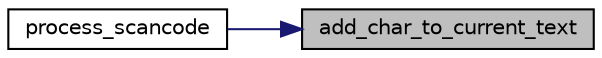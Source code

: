 digraph "add_char_to_current_text"
{
 // LATEX_PDF_SIZE
  edge [fontname="Helvetica",fontsize="10",labelfontname="Helvetica",labelfontsize="10"];
  node [fontname="Helvetica",fontsize="10",shape=record];
  rankdir="RL";
  Node1 [label="add_char_to_current_text",height=0.2,width=0.4,color="black", fillcolor="grey75", style="filled", fontcolor="black",tooltip="Adds a character to the current text."];
  Node1 -> Node2 [dir="back",color="midnightblue",fontsize="10",style="solid"];
  Node2 [label="process_scancode",height=0.2,width=0.4,color="black", fillcolor="white", style="filled",URL="$group__charset.html#ga5cf34e49e0ee978293deca0bd7097852",tooltip=" "];
}
